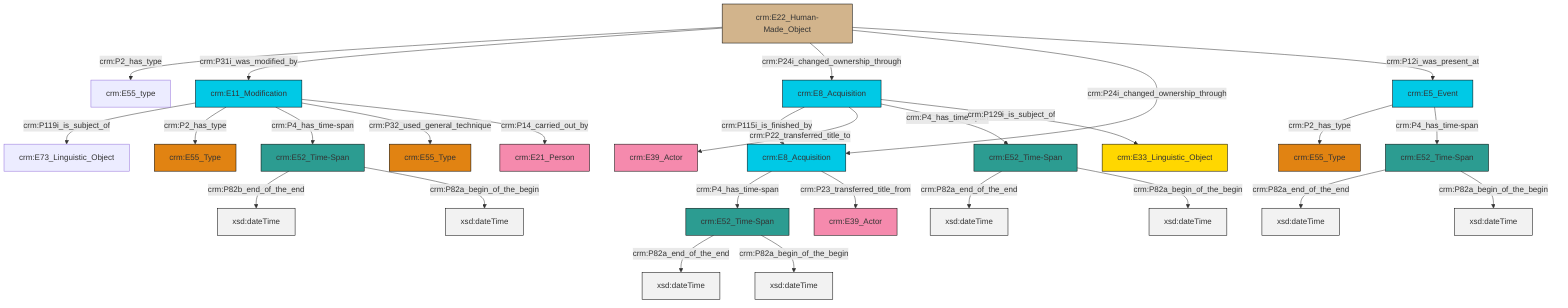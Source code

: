 graph TD
classDef Literal fill:#f2f2f2,stroke:#000000;
classDef CRM_Entity fill:#FFFFFF,stroke:#000000;
classDef Temporal_Entity fill:#00C9E6, stroke:#000000;
classDef Type fill:#E18312, stroke:#000000;
classDef Time-Span fill:#2C9C91, stroke:#000000;
classDef Appellation fill:#FFEB7F, stroke:#000000;
classDef Place fill:#008836, stroke:#000000;
classDef Persistent_Item fill:#B266B2, stroke:#000000;
classDef Conceptual_Object fill:#FFD700, stroke:#000000;
classDef Physical_Thing fill:#D2B48C, stroke:#000000;
classDef Actor fill:#f58aad, stroke:#000000;
classDef PC_Classes fill:#4ce600, stroke:#000000;
classDef Multi fill:#cccccc,stroke:#000000;

0["crm:E11_Modification"]:::Temporal_Entity -->|crm:P119i_is_subject_of| 1["crm:E73_Linguistic_Object"]:::Default
2["crm:E5_Event"]:::Temporal_Entity -->|crm:P2_has_type| 3["crm:E55_Type"]:::Type
7["crm:E8_Acquisition"]:::Temporal_Entity -->|crm:P4_has_time-span| 8["crm:E52_Time-Span"]:::Time-Span
9["crm:E22_Human-Made_Object"]:::Physical_Thing -->|crm:P2_has_type| 10["crm:E55_type"]:::Default
11["crm:E8_Acquisition"]:::Temporal_Entity -->|crm:P115i_is_finished_by| 7["crm:E8_Acquisition"]:::Temporal_Entity
14["crm:E52_Time-Span"]:::Time-Span -->|crm:P82a_end_of_the_end| 15[xsd:dateTime]:::Literal
11["crm:E8_Acquisition"]:::Temporal_Entity -->|crm:P22_transferred_title_to| 16["crm:E39_Actor"]:::Actor
8["crm:E52_Time-Span"]:::Time-Span -->|crm:P82a_end_of_the_end| 19[xsd:dateTime]:::Literal
11["crm:E8_Acquisition"]:::Temporal_Entity -->|crm:P4_has_time-span| 21["crm:E52_Time-Span"]:::Time-Span
0["crm:E11_Modification"]:::Temporal_Entity -->|crm:P2_has_type| 5["crm:E55_Type"]:::Type
9["crm:E22_Human-Made_Object"]:::Physical_Thing -->|crm:P31i_was_modified_by| 0["crm:E11_Modification"]:::Temporal_Entity
11["crm:E8_Acquisition"]:::Temporal_Entity -->|crm:P129i_is_subject_of| 22["crm:E33_Linguistic_Object"]:::Conceptual_Object
27["crm:E52_Time-Span"]:::Time-Span -->|crm:P82b_end_of_the_end| 28[xsd:dateTime]:::Literal
7["crm:E8_Acquisition"]:::Temporal_Entity -->|crm:P23_transferred_title_from| 30["crm:E39_Actor"]:::Actor
27["crm:E52_Time-Span"]:::Time-Span -->|crm:P82a_begin_of_the_begin| 31[xsd:dateTime]:::Literal
0["crm:E11_Modification"]:::Temporal_Entity -->|crm:P4_has_time-span| 27["crm:E52_Time-Span"]:::Time-Span
0["crm:E11_Modification"]:::Temporal_Entity -->|crm:P32_used_general_technique| 12["crm:E55_Type"]:::Type
21["crm:E52_Time-Span"]:::Time-Span -->|crm:P82a_end_of_the_end| 33[xsd:dateTime]:::Literal
2["crm:E5_Event"]:::Temporal_Entity -->|crm:P4_has_time-span| 14["crm:E52_Time-Span"]:::Time-Span
9["crm:E22_Human-Made_Object"]:::Physical_Thing -->|crm:P24i_changed_ownership_through| 11["crm:E8_Acquisition"]:::Temporal_Entity
9["crm:E22_Human-Made_Object"]:::Physical_Thing -->|crm:P24i_changed_ownership_through| 7["crm:E8_Acquisition"]:::Temporal_Entity
0["crm:E11_Modification"]:::Temporal_Entity -->|crm:P14_carried_out_by| 36["crm:E21_Person"]:::Actor
21["crm:E52_Time-Span"]:::Time-Span -->|crm:P82a_begin_of_the_begin| 38[xsd:dateTime]:::Literal
14["crm:E52_Time-Span"]:::Time-Span -->|crm:P82a_begin_of_the_begin| 39[xsd:dateTime]:::Literal
9["crm:E22_Human-Made_Object"]:::Physical_Thing -->|crm:P12i_was_present_at| 2["crm:E5_Event"]:::Temporal_Entity
8["crm:E52_Time-Span"]:::Time-Span -->|crm:P82a_begin_of_the_begin| 41[xsd:dateTime]:::Literal